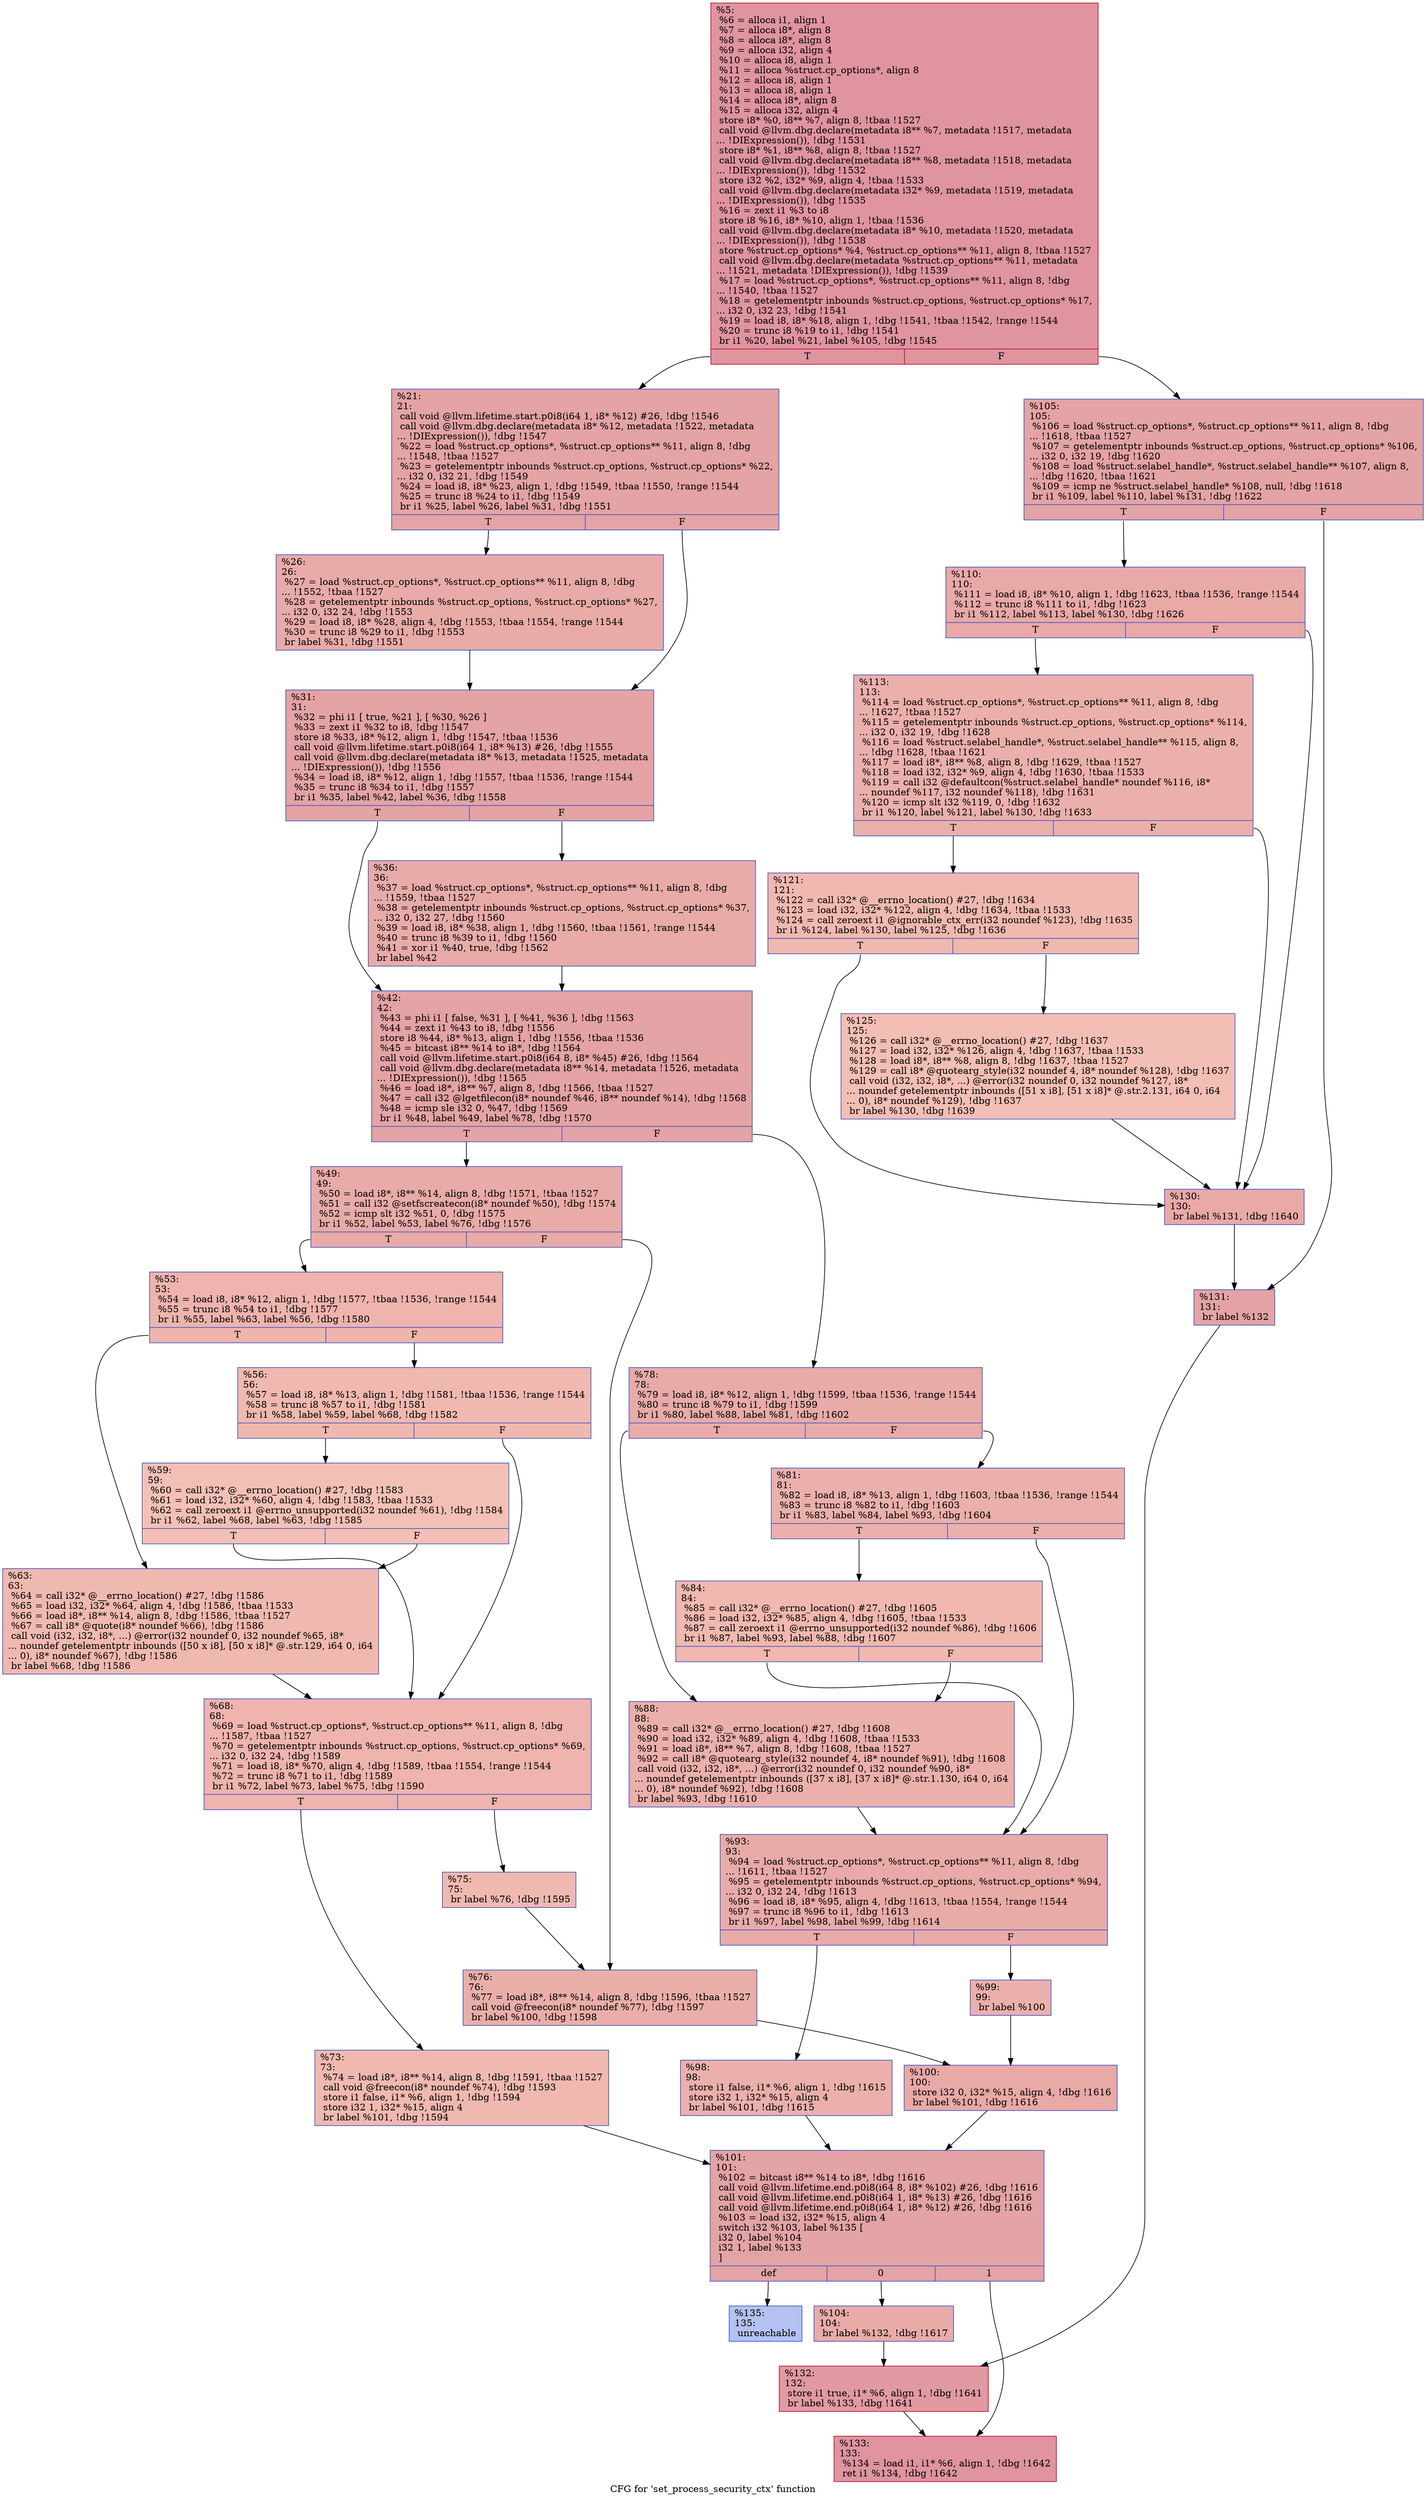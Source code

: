 digraph "CFG for 'set_process_security_ctx' function" {
	label="CFG for 'set_process_security_ctx' function";

	Node0xd47a40 [shape=record,color="#b70d28ff", style=filled, fillcolor="#b70d2870",label="{%5:\l  %6 = alloca i1, align 1\l  %7 = alloca i8*, align 8\l  %8 = alloca i8*, align 8\l  %9 = alloca i32, align 4\l  %10 = alloca i8, align 1\l  %11 = alloca %struct.cp_options*, align 8\l  %12 = alloca i8, align 1\l  %13 = alloca i8, align 1\l  %14 = alloca i8*, align 8\l  %15 = alloca i32, align 4\l  store i8* %0, i8** %7, align 8, !tbaa !1527\l  call void @llvm.dbg.declare(metadata i8** %7, metadata !1517, metadata\l... !DIExpression()), !dbg !1531\l  store i8* %1, i8** %8, align 8, !tbaa !1527\l  call void @llvm.dbg.declare(metadata i8** %8, metadata !1518, metadata\l... !DIExpression()), !dbg !1532\l  store i32 %2, i32* %9, align 4, !tbaa !1533\l  call void @llvm.dbg.declare(metadata i32* %9, metadata !1519, metadata\l... !DIExpression()), !dbg !1535\l  %16 = zext i1 %3 to i8\l  store i8 %16, i8* %10, align 1, !tbaa !1536\l  call void @llvm.dbg.declare(metadata i8* %10, metadata !1520, metadata\l... !DIExpression()), !dbg !1538\l  store %struct.cp_options* %4, %struct.cp_options** %11, align 8, !tbaa !1527\l  call void @llvm.dbg.declare(metadata %struct.cp_options** %11, metadata\l... !1521, metadata !DIExpression()), !dbg !1539\l  %17 = load %struct.cp_options*, %struct.cp_options** %11, align 8, !dbg\l... !1540, !tbaa !1527\l  %18 = getelementptr inbounds %struct.cp_options, %struct.cp_options* %17,\l... i32 0, i32 23, !dbg !1541\l  %19 = load i8, i8* %18, align 1, !dbg !1541, !tbaa !1542, !range !1544\l  %20 = trunc i8 %19 to i1, !dbg !1541\l  br i1 %20, label %21, label %105, !dbg !1545\l|{<s0>T|<s1>F}}"];
	Node0xd47a40:s0 -> Node0xd47cb0;
	Node0xd47a40:s1 -> Node0xd48430;
	Node0xd47cb0 [shape=record,color="#3d50c3ff", style=filled, fillcolor="#c32e3170",label="{%21:\l21:                                               \l  call void @llvm.lifetime.start.p0i8(i64 1, i8* %12) #26, !dbg !1546\l  call void @llvm.dbg.declare(metadata i8* %12, metadata !1522, metadata\l... !DIExpression()), !dbg !1547\l  %22 = load %struct.cp_options*, %struct.cp_options** %11, align 8, !dbg\l... !1548, !tbaa !1527\l  %23 = getelementptr inbounds %struct.cp_options, %struct.cp_options* %22,\l... i32 0, i32 21, !dbg !1549\l  %24 = load i8, i8* %23, align 1, !dbg !1549, !tbaa !1550, !range !1544\l  %25 = trunc i8 %24 to i1, !dbg !1549\l  br i1 %25, label %26, label %31, !dbg !1551\l|{<s0>T|<s1>F}}"];
	Node0xd47cb0:s0 -> Node0xd47d00;
	Node0xd47cb0:s1 -> Node0xd47d50;
	Node0xd47d00 [shape=record,color="#3d50c3ff", style=filled, fillcolor="#cc403a70",label="{%26:\l26:                                               \l  %27 = load %struct.cp_options*, %struct.cp_options** %11, align 8, !dbg\l... !1552, !tbaa !1527\l  %28 = getelementptr inbounds %struct.cp_options, %struct.cp_options* %27,\l... i32 0, i32 24, !dbg !1553\l  %29 = load i8, i8* %28, align 4, !dbg !1553, !tbaa !1554, !range !1544\l  %30 = trunc i8 %29 to i1, !dbg !1553\l  br label %31, !dbg !1551\l}"];
	Node0xd47d00 -> Node0xd47d50;
	Node0xd47d50 [shape=record,color="#3d50c3ff", style=filled, fillcolor="#c32e3170",label="{%31:\l31:                                               \l  %32 = phi i1 [ true, %21 ], [ %30, %26 ]\l  %33 = zext i1 %32 to i8, !dbg !1547\l  store i8 %33, i8* %12, align 1, !dbg !1547, !tbaa !1536\l  call void @llvm.lifetime.start.p0i8(i64 1, i8* %13) #26, !dbg !1555\l  call void @llvm.dbg.declare(metadata i8* %13, metadata !1525, metadata\l... !DIExpression()), !dbg !1556\l  %34 = load i8, i8* %12, align 1, !dbg !1557, !tbaa !1536, !range !1544\l  %35 = trunc i8 %34 to i1, !dbg !1557\l  br i1 %35, label %42, label %36, !dbg !1558\l|{<s0>T|<s1>F}}"];
	Node0xd47d50:s0 -> Node0xd47df0;
	Node0xd47d50:s1 -> Node0xd47da0;
	Node0xd47da0 [shape=record,color="#3d50c3ff", style=filled, fillcolor="#cc403a70",label="{%36:\l36:                                               \l  %37 = load %struct.cp_options*, %struct.cp_options** %11, align 8, !dbg\l... !1559, !tbaa !1527\l  %38 = getelementptr inbounds %struct.cp_options, %struct.cp_options* %37,\l... i32 0, i32 27, !dbg !1560\l  %39 = load i8, i8* %38, align 1, !dbg !1560, !tbaa !1561, !range !1544\l  %40 = trunc i8 %39 to i1, !dbg !1560\l  %41 = xor i1 %40, true, !dbg !1562\l  br label %42\l}"];
	Node0xd47da0 -> Node0xd47df0;
	Node0xd47df0 [shape=record,color="#3d50c3ff", style=filled, fillcolor="#c32e3170",label="{%42:\l42:                                               \l  %43 = phi i1 [ false, %31 ], [ %41, %36 ], !dbg !1563\l  %44 = zext i1 %43 to i8, !dbg !1556\l  store i8 %44, i8* %13, align 1, !dbg !1556, !tbaa !1536\l  %45 = bitcast i8** %14 to i8*, !dbg !1564\l  call void @llvm.lifetime.start.p0i8(i64 8, i8* %45) #26, !dbg !1564\l  call void @llvm.dbg.declare(metadata i8** %14, metadata !1526, metadata\l... !DIExpression()), !dbg !1565\l  %46 = load i8*, i8** %7, align 8, !dbg !1566, !tbaa !1527\l  %47 = call i32 @lgetfilecon(i8* noundef %46, i8** noundef %14), !dbg !1568\l  %48 = icmp sle i32 0, %47, !dbg !1569\l  br i1 %48, label %49, label %78, !dbg !1570\l|{<s0>T|<s1>F}}"];
	Node0xd47df0:s0 -> Node0xd47e40;
	Node0xd47df0:s1 -> Node0xd48110;
	Node0xd47e40 [shape=record,color="#3d50c3ff", style=filled, fillcolor="#cc403a70",label="{%49:\l49:                                               \l  %50 = load i8*, i8** %14, align 8, !dbg !1571, !tbaa !1527\l  %51 = call i32 @setfscreatecon(i8* noundef %50), !dbg !1574\l  %52 = icmp slt i32 %51, 0, !dbg !1575\l  br i1 %52, label %53, label %76, !dbg !1576\l|{<s0>T|<s1>F}}"];
	Node0xd47e40:s0 -> Node0xd47e90;
	Node0xd47e40:s1 -> Node0xd480c0;
	Node0xd47e90 [shape=record,color="#3d50c3ff", style=filled, fillcolor="#d8564670",label="{%53:\l53:                                               \l  %54 = load i8, i8* %12, align 1, !dbg !1577, !tbaa !1536, !range !1544\l  %55 = trunc i8 %54 to i1, !dbg !1577\l  br i1 %55, label %63, label %56, !dbg !1580\l|{<s0>T|<s1>F}}"];
	Node0xd47e90:s0 -> Node0xd47f80;
	Node0xd47e90:s1 -> Node0xd47ee0;
	Node0xd47ee0 [shape=record,color="#3d50c3ff", style=filled, fillcolor="#de614d70",label="{%56:\l56:                                               \l  %57 = load i8, i8* %13, align 1, !dbg !1581, !tbaa !1536, !range !1544\l  %58 = trunc i8 %57 to i1, !dbg !1581\l  br i1 %58, label %59, label %68, !dbg !1582\l|{<s0>T|<s1>F}}"];
	Node0xd47ee0:s0 -> Node0xd47f30;
	Node0xd47ee0:s1 -> Node0xd47fd0;
	Node0xd47f30 [shape=record,color="#3d50c3ff", style=filled, fillcolor="#e5705870",label="{%59:\l59:                                               \l  %60 = call i32* @__errno_location() #27, !dbg !1583\l  %61 = load i32, i32* %60, align 4, !dbg !1583, !tbaa !1533\l  %62 = call zeroext i1 @errno_unsupported(i32 noundef %61), !dbg !1584\l  br i1 %62, label %68, label %63, !dbg !1585\l|{<s0>T|<s1>F}}"];
	Node0xd47f30:s0 -> Node0xd47fd0;
	Node0xd47f30:s1 -> Node0xd47f80;
	Node0xd47f80 [shape=record,color="#3d50c3ff", style=filled, fillcolor="#de614d70",label="{%63:\l63:                                               \l  %64 = call i32* @__errno_location() #27, !dbg !1586\l  %65 = load i32, i32* %64, align 4, !dbg !1586, !tbaa !1533\l  %66 = load i8*, i8** %14, align 8, !dbg !1586, !tbaa !1527\l  %67 = call i8* @quote(i8* noundef %66), !dbg !1586\l  call void (i32, i32, i8*, ...) @error(i32 noundef 0, i32 noundef %65, i8*\l... noundef getelementptr inbounds ([50 x i8], [50 x i8]* @.str.129, i64 0, i64\l... 0), i8* noundef %67), !dbg !1586\l  br label %68, !dbg !1586\l}"];
	Node0xd47f80 -> Node0xd47fd0;
	Node0xd47fd0 [shape=record,color="#3d50c3ff", style=filled, fillcolor="#d8564670",label="{%68:\l68:                                               \l  %69 = load %struct.cp_options*, %struct.cp_options** %11, align 8, !dbg\l... !1587, !tbaa !1527\l  %70 = getelementptr inbounds %struct.cp_options, %struct.cp_options* %69,\l... i32 0, i32 24, !dbg !1589\l  %71 = load i8, i8* %70, align 4, !dbg !1589, !tbaa !1554, !range !1544\l  %72 = trunc i8 %71 to i1, !dbg !1589\l  br i1 %72, label %73, label %75, !dbg !1590\l|{<s0>T|<s1>F}}"];
	Node0xd47fd0:s0 -> Node0xd48020;
	Node0xd47fd0:s1 -> Node0xd48070;
	Node0xd48020 [shape=record,color="#3d50c3ff", style=filled, fillcolor="#de614d70",label="{%73:\l73:                                               \l  %74 = load i8*, i8** %14, align 8, !dbg !1591, !tbaa !1527\l  call void @freecon(i8* noundef %74), !dbg !1593\l  store i1 false, i1* %6, align 1, !dbg !1594\l  store i32 1, i32* %15, align 4\l  br label %101, !dbg !1594\l}"];
	Node0xd48020 -> Node0xd48390;
	Node0xd48070 [shape=record,color="#3d50c3ff", style=filled, fillcolor="#de614d70",label="{%75:\l75:                                               \l  br label %76, !dbg !1595\l}"];
	Node0xd48070 -> Node0xd480c0;
	Node0xd480c0 [shape=record,color="#3d50c3ff", style=filled, fillcolor="#d0473d70",label="{%76:\l76:                                               \l  %77 = load i8*, i8** %14, align 8, !dbg !1596, !tbaa !1527\l  call void @freecon(i8* noundef %77), !dbg !1597\l  br label %100, !dbg !1598\l}"];
	Node0xd480c0 -> Node0xd48340;
	Node0xd48110 [shape=record,color="#3d50c3ff", style=filled, fillcolor="#cc403a70",label="{%78:\l78:                                               \l  %79 = load i8, i8* %12, align 1, !dbg !1599, !tbaa !1536, !range !1544\l  %80 = trunc i8 %79 to i1, !dbg !1599\l  br i1 %80, label %88, label %81, !dbg !1602\l|{<s0>T|<s1>F}}"];
	Node0xd48110:s0 -> Node0xd48200;
	Node0xd48110:s1 -> Node0xd48160;
	Node0xd48160 [shape=record,color="#3d50c3ff", style=filled, fillcolor="#d24b4070",label="{%81:\l81:                                               \l  %82 = load i8, i8* %13, align 1, !dbg !1603, !tbaa !1536, !range !1544\l  %83 = trunc i8 %82 to i1, !dbg !1603\l  br i1 %83, label %84, label %93, !dbg !1604\l|{<s0>T|<s1>F}}"];
	Node0xd48160:s0 -> Node0xd481b0;
	Node0xd48160:s1 -> Node0xd48250;
	Node0xd481b0 [shape=record,color="#3d50c3ff", style=filled, fillcolor="#dc5d4a70",label="{%84:\l84:                                               \l  %85 = call i32* @__errno_location() #27, !dbg !1605\l  %86 = load i32, i32* %85, align 4, !dbg !1605, !tbaa !1533\l  %87 = call zeroext i1 @errno_unsupported(i32 noundef %86), !dbg !1606\l  br i1 %87, label %93, label %88, !dbg !1607\l|{<s0>T|<s1>F}}"];
	Node0xd481b0:s0 -> Node0xd48250;
	Node0xd481b0:s1 -> Node0xd48200;
	Node0xd48200 [shape=record,color="#3d50c3ff", style=filled, fillcolor="#d24b4070",label="{%88:\l88:                                               \l  %89 = call i32* @__errno_location() #27, !dbg !1608\l  %90 = load i32, i32* %89, align 4, !dbg !1608, !tbaa !1533\l  %91 = load i8*, i8** %7, align 8, !dbg !1608, !tbaa !1527\l  %92 = call i8* @quotearg_style(i32 noundef 4, i8* noundef %91), !dbg !1608\l  call void (i32, i32, i8*, ...) @error(i32 noundef 0, i32 noundef %90, i8*\l... noundef getelementptr inbounds ([37 x i8], [37 x i8]* @.str.1.130, i64 0, i64\l... 0), i8* noundef %92), !dbg !1608\l  br label %93, !dbg !1610\l}"];
	Node0xd48200 -> Node0xd48250;
	Node0xd48250 [shape=record,color="#3d50c3ff", style=filled, fillcolor="#cc403a70",label="{%93:\l93:                                               \l  %94 = load %struct.cp_options*, %struct.cp_options** %11, align 8, !dbg\l... !1611, !tbaa !1527\l  %95 = getelementptr inbounds %struct.cp_options, %struct.cp_options* %94,\l... i32 0, i32 24, !dbg !1613\l  %96 = load i8, i8* %95, align 4, !dbg !1613, !tbaa !1554, !range !1544\l  %97 = trunc i8 %96 to i1, !dbg !1613\l  br i1 %97, label %98, label %99, !dbg !1614\l|{<s0>T|<s1>F}}"];
	Node0xd48250:s0 -> Node0xd482a0;
	Node0xd48250:s1 -> Node0xd482f0;
	Node0xd482a0 [shape=record,color="#3d50c3ff", style=filled, fillcolor="#d24b4070",label="{%98:\l98:                                               \l  store i1 false, i1* %6, align 1, !dbg !1615\l  store i32 1, i32* %15, align 4\l  br label %101, !dbg !1615\l}"];
	Node0xd482a0 -> Node0xd48390;
	Node0xd482f0 [shape=record,color="#3d50c3ff", style=filled, fillcolor="#d24b4070",label="{%99:\l99:                                               \l  br label %100\l}"];
	Node0xd482f0 -> Node0xd48340;
	Node0xd48340 [shape=record,color="#3d50c3ff", style=filled, fillcolor="#ca3b3770",label="{%100:\l100:                                              \l  store i32 0, i32* %15, align 4, !dbg !1616\l  br label %101, !dbg !1616\l}"];
	Node0xd48340 -> Node0xd48390;
	Node0xd48390 [shape=record,color="#3d50c3ff", style=filled, fillcolor="#c32e3170",label="{%101:\l101:                                              \l  %102 = bitcast i8** %14 to i8*, !dbg !1616\l  call void @llvm.lifetime.end.p0i8(i64 8, i8* %102) #26, !dbg !1616\l  call void @llvm.lifetime.end.p0i8(i64 1, i8* %13) #26, !dbg !1616\l  call void @llvm.lifetime.end.p0i8(i64 1, i8* %12) #26, !dbg !1616\l  %103 = load i32, i32* %15, align 4\l  switch i32 %103, label %135 [\l    i32 0, label %104\l    i32 1, label %133\l  ]\l|{<s0>def|<s1>0|<s2>1}}"];
	Node0xd48390:s0 -> Node0xd48700;
	Node0xd48390:s1 -> Node0xd483e0;
	Node0xd48390:s2 -> Node0xd486b0;
	Node0xd483e0 [shape=record,color="#3d50c3ff", style=filled, fillcolor="#cc403a70",label="{%104:\l104:                                              \l  br label %132, !dbg !1617\l}"];
	Node0xd483e0 -> Node0xd48660;
	Node0xd48430 [shape=record,color="#3d50c3ff", style=filled, fillcolor="#c32e3170",label="{%105:\l105:                                              \l  %106 = load %struct.cp_options*, %struct.cp_options** %11, align 8, !dbg\l... !1618, !tbaa !1527\l  %107 = getelementptr inbounds %struct.cp_options, %struct.cp_options* %106,\l... i32 0, i32 19, !dbg !1620\l  %108 = load %struct.selabel_handle*, %struct.selabel_handle** %107, align 8,\l... !dbg !1620, !tbaa !1621\l  %109 = icmp ne %struct.selabel_handle* %108, null, !dbg !1618\l  br i1 %109, label %110, label %131, !dbg !1622\l|{<s0>T|<s1>F}}"];
	Node0xd48430:s0 -> Node0xd48480;
	Node0xd48430:s1 -> Node0xd48610;
	Node0xd48480 [shape=record,color="#3d50c3ff", style=filled, fillcolor="#ca3b3770",label="{%110:\l110:                                              \l  %111 = load i8, i8* %10, align 1, !dbg !1623, !tbaa !1536, !range !1544\l  %112 = trunc i8 %111 to i1, !dbg !1623\l  br i1 %112, label %113, label %130, !dbg !1626\l|{<s0>T|<s1>F}}"];
	Node0xd48480:s0 -> Node0xd484d0;
	Node0xd48480:s1 -> Node0xd485c0;
	Node0xd484d0 [shape=record,color="#3d50c3ff", style=filled, fillcolor="#d24b4070",label="{%113:\l113:                                              \l  %114 = load %struct.cp_options*, %struct.cp_options** %11, align 8, !dbg\l... !1627, !tbaa !1527\l  %115 = getelementptr inbounds %struct.cp_options, %struct.cp_options* %114,\l... i32 0, i32 19, !dbg !1628\l  %116 = load %struct.selabel_handle*, %struct.selabel_handle** %115, align 8,\l... !dbg !1628, !tbaa !1621\l  %117 = load i8*, i8** %8, align 8, !dbg !1629, !tbaa !1527\l  %118 = load i32, i32* %9, align 4, !dbg !1630, !tbaa !1533\l  %119 = call i32 @defaultcon(%struct.selabel_handle* noundef %116, i8*\l... noundef %117, i32 noundef %118), !dbg !1631\l  %120 = icmp slt i32 %119, 0, !dbg !1632\l  br i1 %120, label %121, label %130, !dbg !1633\l|{<s0>T|<s1>F}}"];
	Node0xd484d0:s0 -> Node0xd48520;
	Node0xd484d0:s1 -> Node0xd485c0;
	Node0xd48520 [shape=record,color="#3d50c3ff", style=filled, fillcolor="#de614d70",label="{%121:\l121:                                              \l  %122 = call i32* @__errno_location() #27, !dbg !1634\l  %123 = load i32, i32* %122, align 4, !dbg !1634, !tbaa !1533\l  %124 = call zeroext i1 @ignorable_ctx_err(i32 noundef %123), !dbg !1635\l  br i1 %124, label %130, label %125, !dbg !1636\l|{<s0>T|<s1>F}}"];
	Node0xd48520:s0 -> Node0xd485c0;
	Node0xd48520:s1 -> Node0xd48570;
	Node0xd48570 [shape=record,color="#3d50c3ff", style=filled, fillcolor="#e36c5570",label="{%125:\l125:                                              \l  %126 = call i32* @__errno_location() #27, !dbg !1637\l  %127 = load i32, i32* %126, align 4, !dbg !1637, !tbaa !1533\l  %128 = load i8*, i8** %8, align 8, !dbg !1637, !tbaa !1527\l  %129 = call i8* @quotearg_style(i32 noundef 4, i8* noundef %128), !dbg !1637\l  call void (i32, i32, i8*, ...) @error(i32 noundef 0, i32 noundef %127, i8*\l... noundef getelementptr inbounds ([51 x i8], [51 x i8]* @.str.2.131, i64 0, i64\l... 0), i8* noundef %129), !dbg !1637\l  br label %130, !dbg !1639\l}"];
	Node0xd48570 -> Node0xd485c0;
	Node0xd485c0 [shape=record,color="#3d50c3ff", style=filled, fillcolor="#ca3b3770",label="{%130:\l130:                                              \l  br label %131, !dbg !1640\l}"];
	Node0xd485c0 -> Node0xd48610;
	Node0xd48610 [shape=record,color="#3d50c3ff", style=filled, fillcolor="#c32e3170",label="{%131:\l131:                                              \l  br label %132\l}"];
	Node0xd48610 -> Node0xd48660;
	Node0xd48660 [shape=record,color="#b70d28ff", style=filled, fillcolor="#bb1b2c70",label="{%132:\l132:                                              \l  store i1 true, i1* %6, align 1, !dbg !1641\l  br label %133, !dbg !1641\l}"];
	Node0xd48660 -> Node0xd486b0;
	Node0xd486b0 [shape=record,color="#b70d28ff", style=filled, fillcolor="#b70d2870",label="{%133:\l133:                                              \l  %134 = load i1, i1* %6, align 1, !dbg !1642\l  ret i1 %134, !dbg !1642\l}"];
	Node0xd48700 [shape=record,color="#3d50c3ff", style=filled, fillcolor="#5572df70",label="{%135:\l135:                                              \l  unreachable\l}"];
}
